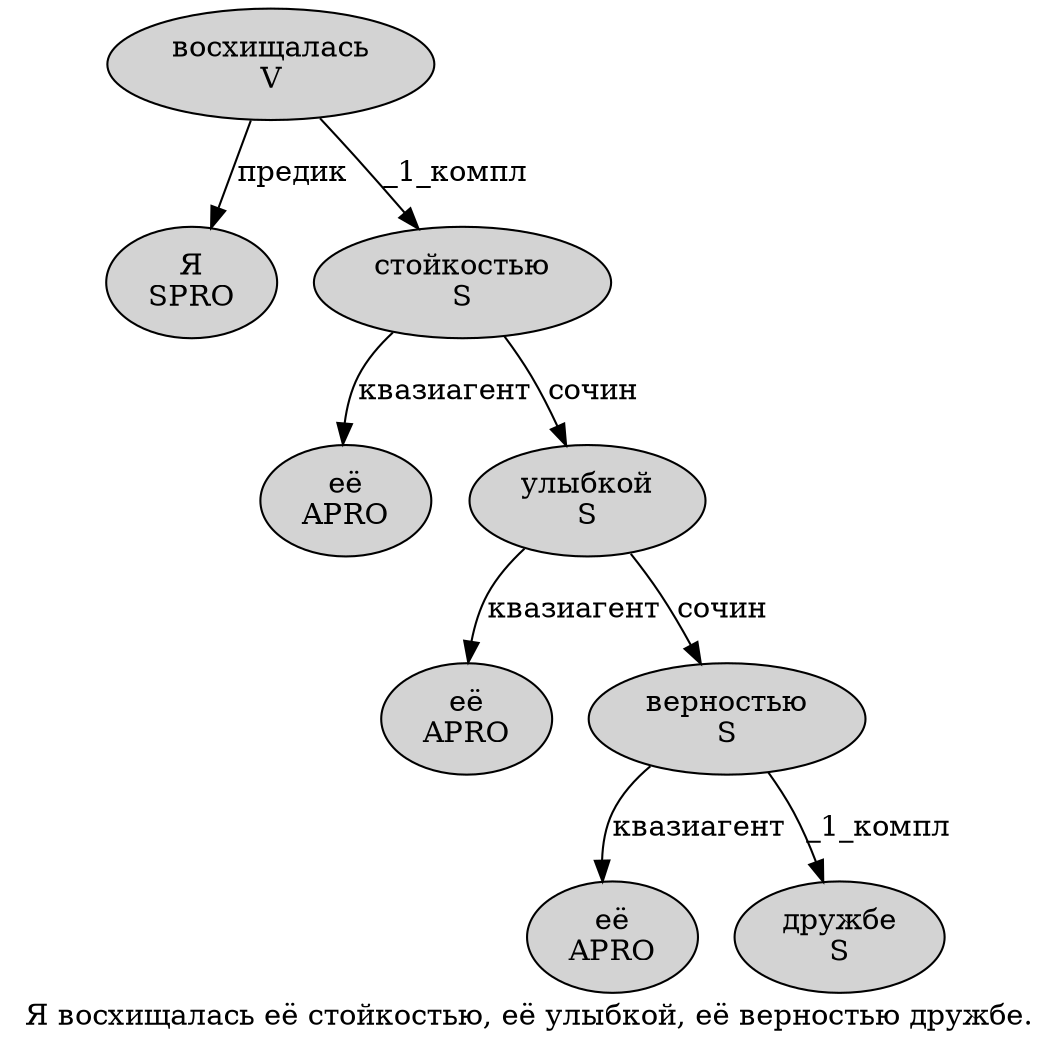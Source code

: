 digraph SENTENCE_1814 {
	graph [label="Я восхищалась её стойкостью, её улыбкой, её верностью дружбе."]
	node [style=filled]
		0 [label="Я
SPRO" color="" fillcolor=lightgray penwidth=1 shape=ellipse]
		1 [label="восхищалась
V" color="" fillcolor=lightgray penwidth=1 shape=ellipse]
		2 [label="её
APRO" color="" fillcolor=lightgray penwidth=1 shape=ellipse]
		3 [label="стойкостью
S" color="" fillcolor=lightgray penwidth=1 shape=ellipse]
		5 [label="её
APRO" color="" fillcolor=lightgray penwidth=1 shape=ellipse]
		6 [label="улыбкой
S" color="" fillcolor=lightgray penwidth=1 shape=ellipse]
		8 [label="её
APRO" color="" fillcolor=lightgray penwidth=1 shape=ellipse]
		9 [label="верностью
S" color="" fillcolor=lightgray penwidth=1 shape=ellipse]
		10 [label="дружбе
S" color="" fillcolor=lightgray penwidth=1 shape=ellipse]
			6 -> 5 [label="квазиагент"]
			6 -> 9 [label="сочин"]
			3 -> 2 [label="квазиагент"]
			3 -> 6 [label="сочин"]
			1 -> 0 [label="предик"]
			1 -> 3 [label="_1_компл"]
			9 -> 8 [label="квазиагент"]
			9 -> 10 [label="_1_компл"]
}